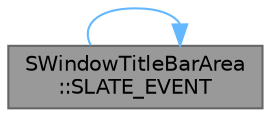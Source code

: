 digraph "SWindowTitleBarArea::SLATE_EVENT"
{
 // INTERACTIVE_SVG=YES
 // LATEX_PDF_SIZE
  bgcolor="transparent";
  edge [fontname=Helvetica,fontsize=10,labelfontname=Helvetica,labelfontsize=10];
  node [fontname=Helvetica,fontsize=10,shape=box,height=0.2,width=0.4];
  rankdir="LR";
  Node1 [id="Node000001",label="SWindowTitleBarArea\l::SLATE_EVENT",height=0.2,width=0.4,color="gray40", fillcolor="grey60", style="filled", fontcolor="black",tooltip="Called when the maximize/restore button or double click needs to toggle fullscreen."];
  Node1 -> Node1 [id="edge1_Node000001_Node000001",color="steelblue1",style="solid",tooltip=" "];
}

